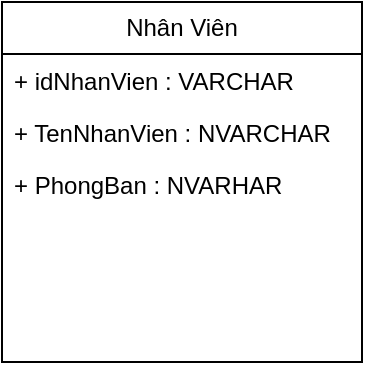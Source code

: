 <mxfile version="24.4.4" type="github">
  <diagram id="C5RBs43oDa-KdzZeNtuy" name="Page-1">
    <mxGraphModel dx="1002" dy="667" grid="1" gridSize="10" guides="1" tooltips="1" connect="1" arrows="1" fold="1" page="1" pageScale="1" pageWidth="827" pageHeight="1169" math="0" shadow="0">
      <root>
        <mxCell id="WIyWlLk6GJQsqaUBKTNV-0" />
        <mxCell id="WIyWlLk6GJQsqaUBKTNV-1" parent="WIyWlLk6GJQsqaUBKTNV-0" />
        <mxCell id="6aKkcCjo4us5K2pStync-0" value="Nhân Viên" style="swimlane;fontStyle=0;childLayout=stackLayout;horizontal=1;startSize=26;fillColor=none;horizontalStack=0;resizeParent=1;resizeParentMax=0;resizeLast=0;collapsible=1;marginBottom=0;whiteSpace=wrap;html=1;" vertex="1" parent="WIyWlLk6GJQsqaUBKTNV-1">
          <mxGeometry x="120" y="110" width="180" height="180" as="geometry" />
        </mxCell>
        <mxCell id="6aKkcCjo4us5K2pStync-1" value="+ idNhanVien : VARCHAR" style="text;strokeColor=none;fillColor=none;align=left;verticalAlign=top;spacingLeft=4;spacingRight=4;overflow=hidden;rotatable=0;points=[[0,0.5],[1,0.5]];portConstraint=eastwest;whiteSpace=wrap;html=1;" vertex="1" parent="6aKkcCjo4us5K2pStync-0">
          <mxGeometry y="26" width="180" height="26" as="geometry" />
        </mxCell>
        <mxCell id="6aKkcCjo4us5K2pStync-2" value="+ TenNhanVien : NVARCHAR" style="text;strokeColor=none;fillColor=none;align=left;verticalAlign=top;spacingLeft=4;spacingRight=4;overflow=hidden;rotatable=0;points=[[0,0.5],[1,0.5]];portConstraint=eastwest;whiteSpace=wrap;html=1;" vertex="1" parent="6aKkcCjo4us5K2pStync-0">
          <mxGeometry y="52" width="180" height="26" as="geometry" />
        </mxCell>
        <mxCell id="6aKkcCjo4us5K2pStync-3" value="+ PhongBan : NVARHAR" style="text;strokeColor=none;fillColor=none;align=left;verticalAlign=top;spacingLeft=4;spacingRight=4;overflow=hidden;rotatable=0;points=[[0,0.5],[1,0.5]];portConstraint=eastwest;whiteSpace=wrap;html=1;" vertex="1" parent="6aKkcCjo4us5K2pStync-0">
          <mxGeometry y="78" width="180" height="102" as="geometry" />
        </mxCell>
      </root>
    </mxGraphModel>
  </diagram>
</mxfile>

